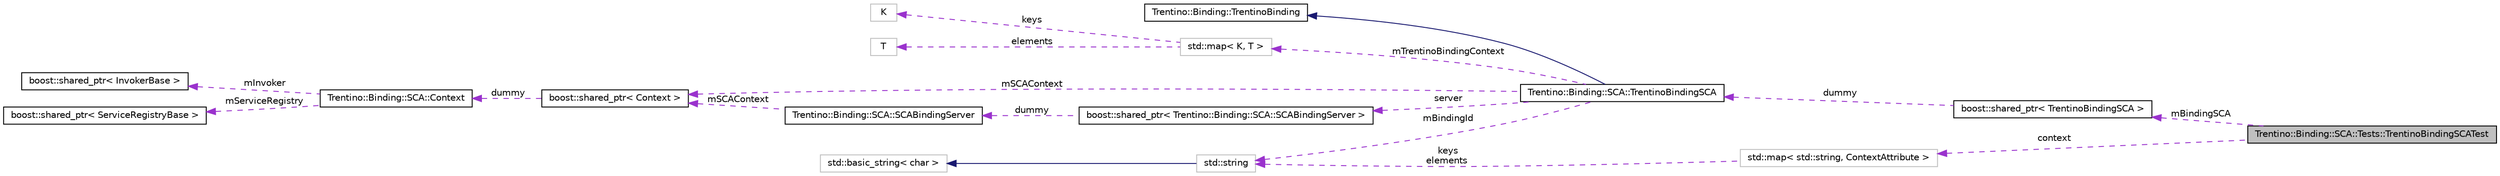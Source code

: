 digraph G
{
  edge [fontname="Helvetica",fontsize="10",labelfontname="Helvetica",labelfontsize="10"];
  node [fontname="Helvetica",fontsize="10",shape=record];
  rankdir="LR";
  Node1 [label="Trentino::Binding::SCA::Tests::TrentinoBindingSCATest",height=0.2,width=0.4,color="black", fillcolor="grey75", style="filled" fontcolor="black"];
  Node2 -> Node1 [dir="back",color="darkorchid3",fontsize="10",style="dashed",label=" context" ,fontname="Helvetica"];
  Node2 [label="std::map\< std::string, ContextAttribute \>",height=0.2,width=0.4,color="grey75", fillcolor="white", style="filled"];
  Node3 -> Node2 [dir="back",color="darkorchid3",fontsize="10",style="dashed",label=" keys\nelements" ,fontname="Helvetica"];
  Node3 [label="std::string",height=0.2,width=0.4,color="grey75", fillcolor="white", style="filled",tooltip="STL class."];
  Node4 -> Node3 [dir="back",color="midnightblue",fontsize="10",style="solid",fontname="Helvetica"];
  Node4 [label="std::basic_string\< char \>",height=0.2,width=0.4,color="grey75", fillcolor="white", style="filled",tooltip="STL class."];
  Node5 -> Node1 [dir="back",color="darkorchid3",fontsize="10",style="dashed",label=" mBindingSCA" ,fontname="Helvetica"];
  Node5 [label="boost::shared_ptr\< TrentinoBindingSCA \>",height=0.2,width=0.4,color="black", fillcolor="white", style="filled",URL="$classboost_1_1shared__ptr.html"];
  Node6 -> Node5 [dir="back",color="darkorchid3",fontsize="10",style="dashed",label=" dummy" ,fontname="Helvetica"];
  Node6 [label="Trentino::Binding::SCA::TrentinoBindingSCA",height=0.2,width=0.4,color="black", fillcolor="white", style="filled",URL="$class_trentino_1_1_binding_1_1_s_c_a_1_1_trentino_binding_s_c_a.html",tooltip="The Trentino SCA Binding implementation main class."];
  Node7 -> Node6 [dir="back",color="midnightblue",fontsize="10",style="solid",fontname="Helvetica"];
  Node7 [label="Trentino::Binding::TrentinoBinding",height=0.2,width=0.4,color="black", fillcolor="white", style="filled",URL="$class_trentino_1_1_binding_1_1_trentino_binding.html",tooltip="A Trentino Binding all Bindings should implement this interface, so that the Binding Manager can mana..."];
  Node8 -> Node6 [dir="back",color="darkorchid3",fontsize="10",style="dashed",label=" mTrentinoBindingContext" ,fontname="Helvetica"];
  Node8 [label="std::map\< K, T \>",height=0.2,width=0.4,color="grey75", fillcolor="white", style="filled",tooltip="STL class."];
  Node9 -> Node8 [dir="back",color="darkorchid3",fontsize="10",style="dashed",label=" keys" ,fontname="Helvetica"];
  Node9 [label="K",height=0.2,width=0.4,color="grey75", fillcolor="white", style="filled"];
  Node10 -> Node8 [dir="back",color="darkorchid3",fontsize="10",style="dashed",label=" elements" ,fontname="Helvetica"];
  Node10 [label="T",height=0.2,width=0.4,color="grey75", fillcolor="white", style="filled"];
  Node11 -> Node6 [dir="back",color="darkorchid3",fontsize="10",style="dashed",label=" server" ,fontname="Helvetica"];
  Node11 [label="boost::shared_ptr\< Trentino::Binding::SCA::SCABindingServer \>",height=0.2,width=0.4,color="black", fillcolor="white", style="filled",URL="$classboost_1_1shared__ptr.html"];
  Node12 -> Node11 [dir="back",color="darkorchid3",fontsize="10",style="dashed",label=" dummy" ,fontname="Helvetica"];
  Node12 [label="Trentino::Binding::SCA::SCABindingServer",height=0.2,width=0.4,color="black", fillcolor="white", style="filled",URL="$class_trentino_1_1_binding_1_1_s_c_a_1_1_s_c_a_binding_server.html",tooltip="The SCA Binding TCP Server."];
  Node13 -> Node12 [dir="back",color="darkorchid3",fontsize="10",style="dashed",label=" mSCAContext" ,fontname="Helvetica"];
  Node13 [label="boost::shared_ptr\< Context \>",height=0.2,width=0.4,color="black", fillcolor="white", style="filled",URL="$classboost_1_1shared__ptr.html"];
  Node14 -> Node13 [dir="back",color="darkorchid3",fontsize="10",style="dashed",label=" dummy" ,fontname="Helvetica"];
  Node14 [label="Trentino::Binding::SCA::Context",height=0.2,width=0.4,color="black", fillcolor="white", style="filled",URL="$class_trentino_1_1_binding_1_1_s_c_a_1_1_context.html",tooltip="This clas contains external dependencies of the SCA Binding Module."];
  Node15 -> Node14 [dir="back",color="darkorchid3",fontsize="10",style="dashed",label=" mInvoker" ,fontname="Helvetica"];
  Node15 [label="boost::shared_ptr\< InvokerBase \>",height=0.2,width=0.4,color="black", fillcolor="white", style="filled",URL="$classboost_1_1shared__ptr.html"];
  Node16 -> Node14 [dir="back",color="darkorchid3",fontsize="10",style="dashed",label=" mServiceRegistry" ,fontname="Helvetica"];
  Node16 [label="boost::shared_ptr\< ServiceRegistryBase \>",height=0.2,width=0.4,color="black", fillcolor="white", style="filled",URL="$classboost_1_1shared__ptr.html"];
  Node13 -> Node6 [dir="back",color="darkorchid3",fontsize="10",style="dashed",label=" mSCAContext" ,fontname="Helvetica"];
  Node3 -> Node6 [dir="back",color="darkorchid3",fontsize="10",style="dashed",label=" mBindingId" ,fontname="Helvetica"];
}
